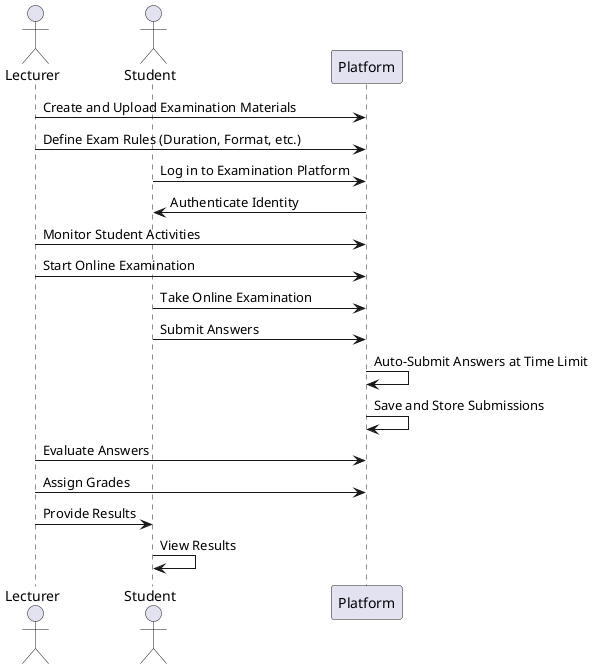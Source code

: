 @startuml
actor Lecturer
actor Student
participant Platform

Lecturer -> Platform: Create and Upload Examination Materials
Lecturer -> Platform: Define Exam Rules (Duration, Format, etc.)

Student -> Platform: Log in to Examination Platform
Platform -> Student: Authenticate Identity

Lecturer -> Platform: Monitor Student Activities
Lecturer -> Platform: Start Online Examination

Student -> Platform: Take Online Examination
Student -> Platform: Submit Answers

Platform -> Platform: Auto-Submit Answers at Time Limit
Platform -> Platform: Save and Store Submissions

Lecturer -> Platform: Evaluate Answers
Lecturer -> Platform: Assign Grades

Lecturer -> Student: Provide Results
Student -> Student: View Results
@enduml
